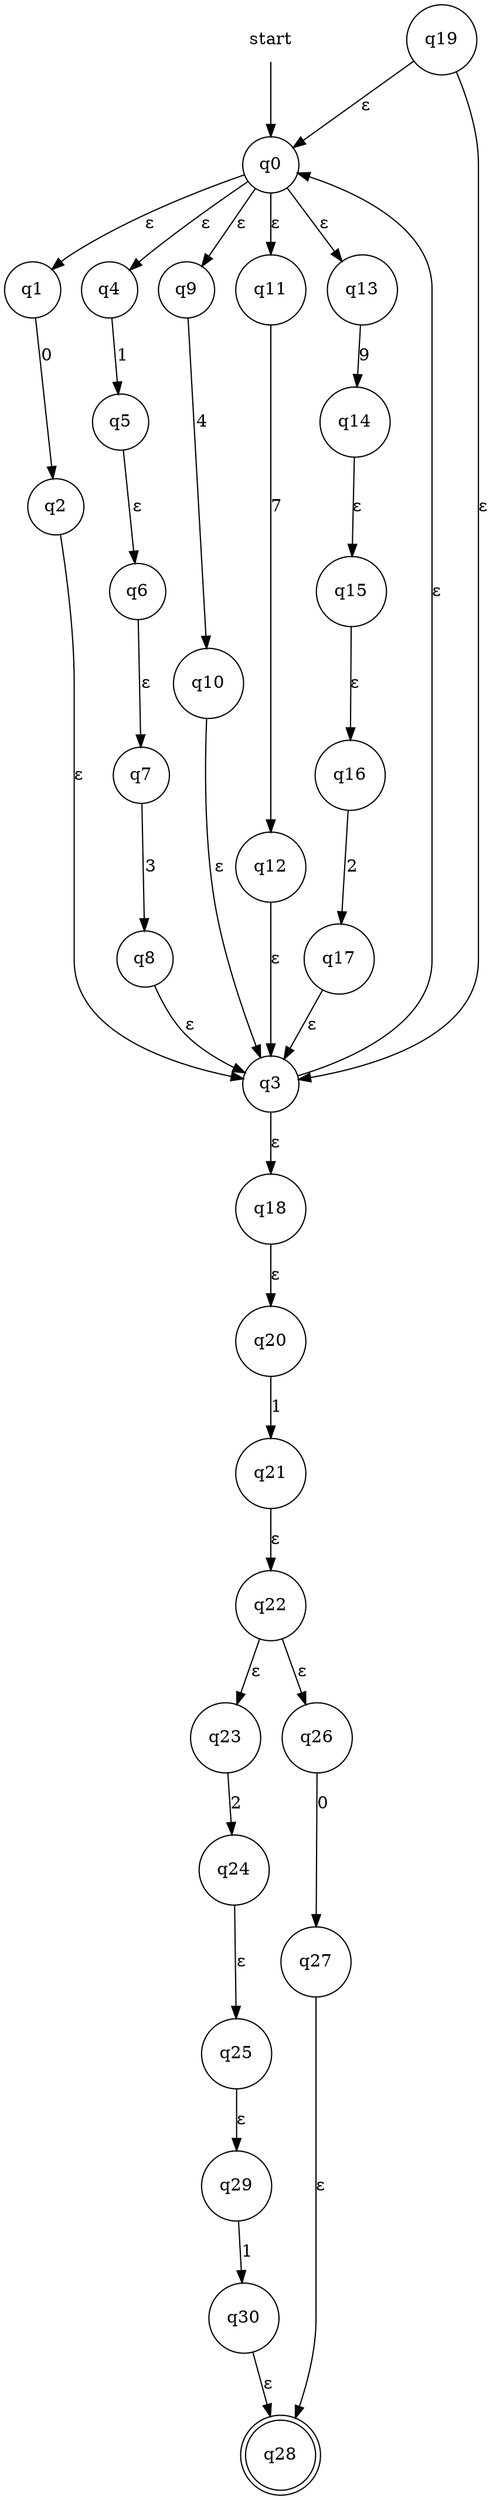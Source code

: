digraph automaton {
    node [shape=none]; start;
    node [shape=doublecircle]; "q28";
    node [shape=circle];
    start -> "q0";
    "q0" -> "q1" [label="&epsilon;"];
    "q0" -> "q4" [label="&epsilon;"];
    "q0" -> "q9" [label="&epsilon;"];
    "q0" -> "q11" [label="&epsilon;"];
    "q0" -> "q13" [label="&epsilon;"];
    "q1" -> "q2" [label="0"];
    "q2" -> "q3" [label="&epsilon;"];
    "q3" -> "q0" [label="&epsilon;"];
    "q3" -> "q18" [label="&epsilon;"];
    "q4" -> "q5" [label="1"];
    "q5" -> "q6" [label="&epsilon;"];
    "q6" -> "q7" [label="&epsilon;"];
    "q7" -> "q8" [label="3"];
    "q8" -> "q3" [label="&epsilon;"];
    "q9" -> "q10" [label="4"];
    "q10" -> "q3" [label="&epsilon;"];
    "q11" -> "q12" [label="7"];
    "q12" -> "q3" [label="&epsilon;"];
    "q13" -> "q14" [label="9"];
    "q14" -> "q15" [label="&epsilon;"];
    "q15" -> "q16" [label="&epsilon;"];
    "q16" -> "q17" [label="2"];
    "q17" -> "q3" [label="&epsilon;"];
    "q18" -> "q20" [label="&epsilon;"];
    "q19" -> "q0" [label="&epsilon;"];
    "q19" -> "q3" [label="&epsilon;"];
    "q20" -> "q21" [label="1"];
    "q21" -> "q22" [label="&epsilon;"];
    "q22" -> "q23" [label="&epsilon;"];
    "q22" -> "q26" [label="&epsilon;"];
    "q23" -> "q24" [label="2"];
    "q24" -> "q25" [label="&epsilon;"];
    "q25" -> "q29" [label="&epsilon;"];
    "q26" -> "q27" [label="0"];
    "q27" -> "q28" [label="&epsilon;"];
    "q29" -> "q30" [label="1"];
    "q30" -> "q28" [label="&epsilon;"];
}
